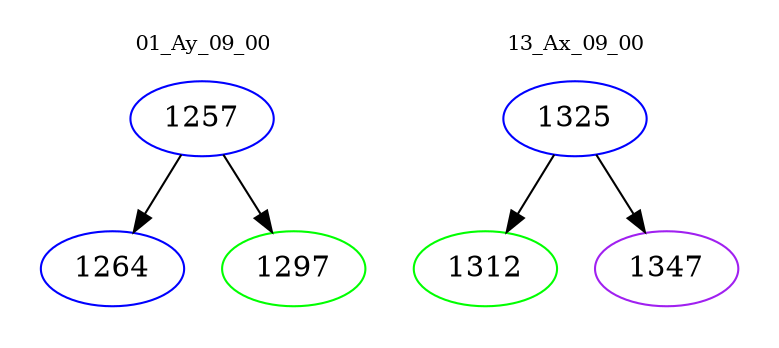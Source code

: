 digraph{
subgraph cluster_0 {
color = white
label = "01_Ay_09_00";
fontsize=10;
T0_1257 [label="1257", color="blue"]
T0_1257 -> T0_1264 [color="black"]
T0_1264 [label="1264", color="blue"]
T0_1257 -> T0_1297 [color="black"]
T0_1297 [label="1297", color="green"]
}
subgraph cluster_1 {
color = white
label = "13_Ax_09_00";
fontsize=10;
T1_1325 [label="1325", color="blue"]
T1_1325 -> T1_1312 [color="black"]
T1_1312 [label="1312", color="green"]
T1_1325 -> T1_1347 [color="black"]
T1_1347 [label="1347", color="purple"]
}
}
